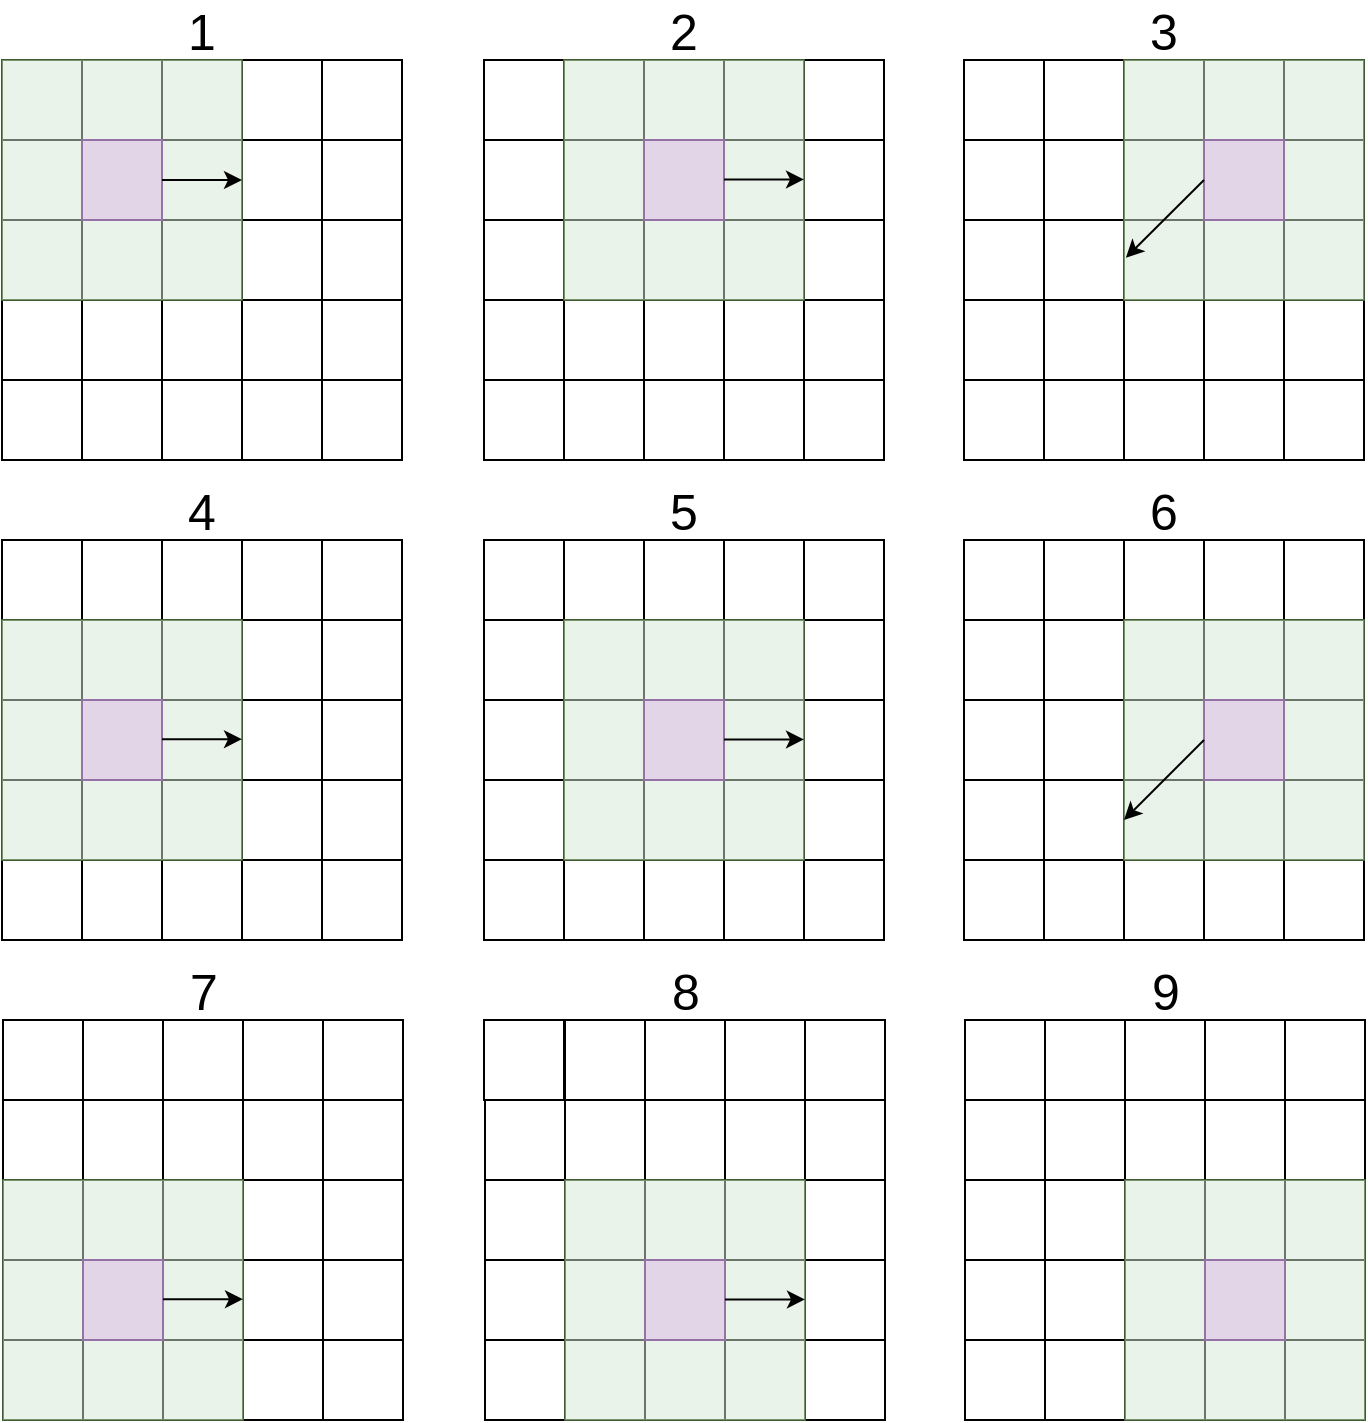 <mxfile version="21.0.6" type="google"><diagram name="Страница 1" id="6bDlHL0FfTRMKNxC0c_M"><mxGraphModel grid="1" page="1" gridSize="10" guides="1" tooltips="1" connect="1" arrows="1" fold="1" pageScale="1" pageWidth="827" pageHeight="1169" math="0" shadow="0"><root><mxCell id="0"/><mxCell id="1" parent="0"/><mxCell id="i0pzn-YCpfO024mzwP5m-1" value="" style="whiteSpace=wrap;html=1;aspect=fixed;fillColor=none;" vertex="1" parent="1"><mxGeometry x="159" y="80" width="40" height="40" as="geometry"/></mxCell><mxCell id="i0pzn-YCpfO024mzwP5m-2" value="" style="whiteSpace=wrap;html=1;aspect=fixed;fillColor=none;" vertex="1" parent="1"><mxGeometry x="199" y="80" width="40" height="40" as="geometry"/></mxCell><mxCell id="i0pzn-YCpfO024mzwP5m-3" value="" style="whiteSpace=wrap;html=1;aspect=fixed;fillColor=none;" vertex="1" parent="1"><mxGeometry x="239" y="80" width="40" height="40" as="geometry"/></mxCell><mxCell id="i0pzn-YCpfO024mzwP5m-4" value="" style="whiteSpace=wrap;html=1;aspect=fixed;fillColor=none;" vertex="1" parent="1"><mxGeometry x="159" y="120" width="40" height="40" as="geometry"/></mxCell><mxCell id="i0pzn-YCpfO024mzwP5m-5" value="" style="whiteSpace=wrap;html=1;aspect=fixed;fillColor=none;" vertex="1" parent="1"><mxGeometry x="199" y="120" width="40" height="40" as="geometry"/></mxCell><mxCell id="i0pzn-YCpfO024mzwP5m-6" value="" style="whiteSpace=wrap;html=1;aspect=fixed;fillColor=none;" vertex="1" parent="1"><mxGeometry x="239" y="120" width="40" height="40" as="geometry"/></mxCell><mxCell id="i0pzn-YCpfO024mzwP5m-7" value="" style="whiteSpace=wrap;html=1;aspect=fixed;fillColor=none;" vertex="1" parent="1"><mxGeometry x="159" y="160" width="40" height="40" as="geometry"/></mxCell><mxCell id="i0pzn-YCpfO024mzwP5m-8" value="" style="whiteSpace=wrap;html=1;aspect=fixed;fillColor=none;" vertex="1" parent="1"><mxGeometry x="199" y="160" width="40" height="40" as="geometry"/></mxCell><mxCell id="i0pzn-YCpfO024mzwP5m-9" value="" style="whiteSpace=wrap;html=1;aspect=fixed;fillColor=none;" vertex="1" parent="1"><mxGeometry x="239" y="160" width="40" height="40" as="geometry"/></mxCell><mxCell id="i0pzn-YCpfO024mzwP5m-10" value="" style="whiteSpace=wrap;html=1;aspect=fixed;fillColor=none;" vertex="1" parent="1"><mxGeometry x="159" y="200" width="40" height="40" as="geometry"/></mxCell><mxCell id="i0pzn-YCpfO024mzwP5m-11" value="" style="whiteSpace=wrap;html=1;aspect=fixed;fillColor=none;" vertex="1" parent="1"><mxGeometry x="199" y="200" width="40" height="40" as="geometry"/></mxCell><mxCell id="i0pzn-YCpfO024mzwP5m-12" value="" style="whiteSpace=wrap;html=1;aspect=fixed;fillColor=none;" vertex="1" parent="1"><mxGeometry x="239" y="200" width="40" height="40" as="geometry"/></mxCell><mxCell id="i0pzn-YCpfO024mzwP5m-13" value="" style="whiteSpace=wrap;html=1;aspect=fixed;fillColor=none;" vertex="1" parent="1"><mxGeometry x="159" y="240" width="40" height="40" as="geometry"/></mxCell><mxCell id="i0pzn-YCpfO024mzwP5m-14" value="" style="whiteSpace=wrap;html=1;aspect=fixed;fillColor=none;" vertex="1" parent="1"><mxGeometry x="199" y="240" width="40" height="40" as="geometry"/></mxCell><mxCell id="i0pzn-YCpfO024mzwP5m-15" value="" style="whiteSpace=wrap;html=1;aspect=fixed;fillColor=none;" vertex="1" parent="1"><mxGeometry x="239" y="240" width="40" height="40" as="geometry"/></mxCell><mxCell id="i0pzn-YCpfO024mzwP5m-16" value="" style="whiteSpace=wrap;html=1;aspect=fixed;fillColor=none;" vertex="1" parent="1"><mxGeometry x="279" y="80" width="40" height="40" as="geometry"/></mxCell><mxCell id="i0pzn-YCpfO024mzwP5m-17" value="" style="whiteSpace=wrap;html=1;aspect=fixed;fillColor=none;" vertex="1" parent="1"><mxGeometry x="279" y="120" width="40" height="40" as="geometry"/></mxCell><mxCell id="i0pzn-YCpfO024mzwP5m-18" value="" style="whiteSpace=wrap;html=1;aspect=fixed;fillColor=none;" vertex="1" parent="1"><mxGeometry x="279" y="160" width="40" height="40" as="geometry"/></mxCell><mxCell id="i0pzn-YCpfO024mzwP5m-19" value="" style="whiteSpace=wrap;html=1;aspect=fixed;fillColor=none;" vertex="1" parent="1"><mxGeometry x="279" y="200" width="40" height="40" as="geometry"/></mxCell><mxCell id="i0pzn-YCpfO024mzwP5m-20" value="" style="whiteSpace=wrap;html=1;aspect=fixed;fillColor=none;" vertex="1" parent="1"><mxGeometry x="279" y="240" width="40" height="40" as="geometry"/></mxCell><mxCell id="i0pzn-YCpfO024mzwP5m-21" value="" style="whiteSpace=wrap;html=1;aspect=fixed;fillColor=none;" vertex="1" parent="1"><mxGeometry x="319" y="80" width="40" height="40" as="geometry"/></mxCell><mxCell id="i0pzn-YCpfO024mzwP5m-22" value="" style="whiteSpace=wrap;html=1;aspect=fixed;fillColor=none;" vertex="1" parent="1"><mxGeometry x="319" y="120" width="40" height="40" as="geometry"/></mxCell><mxCell id="i0pzn-YCpfO024mzwP5m-23" value="" style="whiteSpace=wrap;html=1;aspect=fixed;fillColor=none;" vertex="1" parent="1"><mxGeometry x="319" y="160" width="40" height="40" as="geometry"/></mxCell><mxCell id="i0pzn-YCpfO024mzwP5m-24" value="" style="whiteSpace=wrap;html=1;aspect=fixed;fillColor=none;" vertex="1" parent="1"><mxGeometry x="319" y="200" width="40" height="40" as="geometry"/></mxCell><mxCell id="i0pzn-YCpfO024mzwP5m-25" value="" style="whiteSpace=wrap;html=1;aspect=fixed;fillColor=none;" vertex="1" parent="1"><mxGeometry x="319" y="240" width="40" height="40" as="geometry"/></mxCell><mxCell id="i0pzn-YCpfO024mzwP5m-26" value="" style="whiteSpace=wrap;html=1;aspect=fixed;fillColor=#d5e8d4;strokeColor=#82b366;opacity=50;" vertex="1" parent="1"><mxGeometry x="159" y="80" width="120" height="120" as="geometry"/></mxCell><mxCell id="i0pzn-YCpfO024mzwP5m-27" value="" style="whiteSpace=wrap;html=1;aspect=fixed;fillColor=#e1d5e7;strokeColor=#9673a6;" vertex="1" parent="1"><mxGeometry x="199" y="120" width="40" height="40" as="geometry"/></mxCell><mxCell id="i0pzn-YCpfO024mzwP5m-28" value="" style="whiteSpace=wrap;html=1;aspect=fixed;fillColor=none;" vertex="1" parent="1"><mxGeometry x="400" y="80" width="40" height="40" as="geometry"/></mxCell><mxCell id="i0pzn-YCpfO024mzwP5m-29" value="" style="whiteSpace=wrap;html=1;aspect=fixed;fillColor=none;" vertex="1" parent="1"><mxGeometry x="440" y="80" width="40" height="40" as="geometry"/></mxCell><mxCell id="i0pzn-YCpfO024mzwP5m-30" value="" style="whiteSpace=wrap;html=1;aspect=fixed;fillColor=none;" vertex="1" parent="1"><mxGeometry x="480" y="80" width="40" height="40" as="geometry"/></mxCell><mxCell id="i0pzn-YCpfO024mzwP5m-31" value="" style="whiteSpace=wrap;html=1;aspect=fixed;fillColor=none;" vertex="1" parent="1"><mxGeometry x="400" y="120" width="40" height="40" as="geometry"/></mxCell><mxCell id="i0pzn-YCpfO024mzwP5m-32" value="" style="whiteSpace=wrap;html=1;aspect=fixed;fillColor=none;" vertex="1" parent="1"><mxGeometry x="440" y="120" width="40" height="40" as="geometry"/></mxCell><mxCell id="i0pzn-YCpfO024mzwP5m-33" value="" style="whiteSpace=wrap;html=1;aspect=fixed;fillColor=none;" vertex="1" parent="1"><mxGeometry x="480" y="120" width="40" height="40" as="geometry"/></mxCell><mxCell id="i0pzn-YCpfO024mzwP5m-34" value="" style="whiteSpace=wrap;html=1;aspect=fixed;fillColor=none;" vertex="1" parent="1"><mxGeometry x="400" y="160" width="40" height="40" as="geometry"/></mxCell><mxCell id="i0pzn-YCpfO024mzwP5m-35" value="" style="whiteSpace=wrap;html=1;aspect=fixed;fillColor=none;" vertex="1" parent="1"><mxGeometry x="440" y="160" width="40" height="40" as="geometry"/></mxCell><mxCell id="i0pzn-YCpfO024mzwP5m-36" value="" style="whiteSpace=wrap;html=1;aspect=fixed;fillColor=none;" vertex="1" parent="1"><mxGeometry x="480" y="160" width="40" height="40" as="geometry"/></mxCell><mxCell id="i0pzn-YCpfO024mzwP5m-37" value="" style="whiteSpace=wrap;html=1;aspect=fixed;fillColor=none;" vertex="1" parent="1"><mxGeometry x="400" y="200" width="40" height="40" as="geometry"/></mxCell><mxCell id="i0pzn-YCpfO024mzwP5m-38" value="" style="whiteSpace=wrap;html=1;aspect=fixed;fillColor=none;" vertex="1" parent="1"><mxGeometry x="440" y="200" width="40" height="40" as="geometry"/></mxCell><mxCell id="i0pzn-YCpfO024mzwP5m-39" value="" style="whiteSpace=wrap;html=1;aspect=fixed;fillColor=none;" vertex="1" parent="1"><mxGeometry x="480" y="200" width="40" height="40" as="geometry"/></mxCell><mxCell id="i0pzn-YCpfO024mzwP5m-40" value="" style="whiteSpace=wrap;html=1;aspect=fixed;fillColor=none;" vertex="1" parent="1"><mxGeometry x="400" y="240" width="40" height="40" as="geometry"/></mxCell><mxCell id="i0pzn-YCpfO024mzwP5m-41" value="" style="whiteSpace=wrap;html=1;aspect=fixed;fillColor=none;" vertex="1" parent="1"><mxGeometry x="440" y="240" width="40" height="40" as="geometry"/></mxCell><mxCell id="i0pzn-YCpfO024mzwP5m-42" value="" style="whiteSpace=wrap;html=1;aspect=fixed;fillColor=none;" vertex="1" parent="1"><mxGeometry x="480" y="240" width="40" height="40" as="geometry"/></mxCell><mxCell id="i0pzn-YCpfO024mzwP5m-43" value="" style="whiteSpace=wrap;html=1;aspect=fixed;fillColor=none;" vertex="1" parent="1"><mxGeometry x="520" y="80" width="40" height="40" as="geometry"/></mxCell><mxCell id="i0pzn-YCpfO024mzwP5m-44" value="" style="whiteSpace=wrap;html=1;aspect=fixed;fillColor=none;" vertex="1" parent="1"><mxGeometry x="520" y="120" width="40" height="40" as="geometry"/></mxCell><mxCell id="i0pzn-YCpfO024mzwP5m-45" value="" style="whiteSpace=wrap;html=1;aspect=fixed;fillColor=none;" vertex="1" parent="1"><mxGeometry x="520" y="160" width="40" height="40" as="geometry"/></mxCell><mxCell id="i0pzn-YCpfO024mzwP5m-46" value="" style="whiteSpace=wrap;html=1;aspect=fixed;fillColor=none;" vertex="1" parent="1"><mxGeometry x="520" y="200" width="40" height="40" as="geometry"/></mxCell><mxCell id="i0pzn-YCpfO024mzwP5m-47" value="" style="whiteSpace=wrap;html=1;aspect=fixed;fillColor=none;" vertex="1" parent="1"><mxGeometry x="520" y="240" width="40" height="40" as="geometry"/></mxCell><mxCell id="i0pzn-YCpfO024mzwP5m-48" value="" style="whiteSpace=wrap;html=1;aspect=fixed;fillColor=none;" vertex="1" parent="1"><mxGeometry x="560" y="80" width="40" height="40" as="geometry"/></mxCell><mxCell id="i0pzn-YCpfO024mzwP5m-49" value="" style="whiteSpace=wrap;html=1;aspect=fixed;fillColor=none;" vertex="1" parent="1"><mxGeometry x="560" y="120" width="40" height="40" as="geometry"/></mxCell><mxCell id="i0pzn-YCpfO024mzwP5m-50" value="" style="whiteSpace=wrap;html=1;aspect=fixed;fillColor=none;" vertex="1" parent="1"><mxGeometry x="560" y="160" width="40" height="40" as="geometry"/></mxCell><mxCell id="i0pzn-YCpfO024mzwP5m-51" value="" style="whiteSpace=wrap;html=1;aspect=fixed;fillColor=none;" vertex="1" parent="1"><mxGeometry x="560" y="200" width="40" height="40" as="geometry"/></mxCell><mxCell id="i0pzn-YCpfO024mzwP5m-52" value="" style="whiteSpace=wrap;html=1;aspect=fixed;fillColor=none;" vertex="1" parent="1"><mxGeometry x="560" y="240" width="40" height="40" as="geometry"/></mxCell><mxCell id="i0pzn-YCpfO024mzwP5m-53" value="" style="whiteSpace=wrap;html=1;aspect=fixed;fillColor=#d5e8d4;strokeColor=#82b366;opacity=50;" vertex="1" parent="1"><mxGeometry x="440" y="80" width="120" height="120" as="geometry"/></mxCell><mxCell id="i0pzn-YCpfO024mzwP5m-54" value="" style="whiteSpace=wrap;html=1;aspect=fixed;fillColor=#e1d5e7;strokeColor=#9673a6;" vertex="1" parent="1"><mxGeometry x="480" y="120" width="40" height="40" as="geometry"/></mxCell><mxCell id="i0pzn-YCpfO024mzwP5m-55" value="" style="whiteSpace=wrap;html=1;aspect=fixed;fillColor=none;" vertex="1" parent="1"><mxGeometry x="159" y="320" width="40" height="40" as="geometry"/></mxCell><mxCell id="i0pzn-YCpfO024mzwP5m-56" value="" style="whiteSpace=wrap;html=1;aspect=fixed;fillColor=none;" vertex="1" parent="1"><mxGeometry x="199" y="320" width="40" height="40" as="geometry"/></mxCell><mxCell id="i0pzn-YCpfO024mzwP5m-57" value="" style="whiteSpace=wrap;html=1;aspect=fixed;fillColor=none;" vertex="1" parent="1"><mxGeometry x="239" y="320" width="40" height="40" as="geometry"/></mxCell><mxCell id="i0pzn-YCpfO024mzwP5m-58" value="" style="whiteSpace=wrap;html=1;aspect=fixed;fillColor=none;" vertex="1" parent="1"><mxGeometry x="159" y="360" width="40" height="40" as="geometry"/></mxCell><mxCell id="i0pzn-YCpfO024mzwP5m-59" value="" style="whiteSpace=wrap;html=1;aspect=fixed;fillColor=none;" vertex="1" parent="1"><mxGeometry x="199" y="360" width="40" height="40" as="geometry"/></mxCell><mxCell id="i0pzn-YCpfO024mzwP5m-60" value="" style="whiteSpace=wrap;html=1;aspect=fixed;fillColor=none;" vertex="1" parent="1"><mxGeometry x="239" y="360" width="40" height="40" as="geometry"/></mxCell><mxCell id="i0pzn-YCpfO024mzwP5m-61" value="" style="whiteSpace=wrap;html=1;aspect=fixed;fillColor=none;" vertex="1" parent="1"><mxGeometry x="159" y="400" width="40" height="40" as="geometry"/></mxCell><mxCell id="i0pzn-YCpfO024mzwP5m-62" value="" style="whiteSpace=wrap;html=1;aspect=fixed;fillColor=none;" vertex="1" parent="1"><mxGeometry x="199" y="400" width="40" height="40" as="geometry"/></mxCell><mxCell id="i0pzn-YCpfO024mzwP5m-63" value="" style="whiteSpace=wrap;html=1;aspect=fixed;fillColor=none;" vertex="1" parent="1"><mxGeometry x="239" y="400" width="40" height="40" as="geometry"/></mxCell><mxCell id="i0pzn-YCpfO024mzwP5m-64" value="" style="whiteSpace=wrap;html=1;aspect=fixed;fillColor=none;" vertex="1" parent="1"><mxGeometry x="159" y="440" width="40" height="40" as="geometry"/></mxCell><mxCell id="i0pzn-YCpfO024mzwP5m-65" value="" style="whiteSpace=wrap;html=1;aspect=fixed;fillColor=none;" vertex="1" parent="1"><mxGeometry x="199" y="440" width="40" height="40" as="geometry"/></mxCell><mxCell id="i0pzn-YCpfO024mzwP5m-66" value="" style="whiteSpace=wrap;html=1;aspect=fixed;fillColor=none;" vertex="1" parent="1"><mxGeometry x="239" y="440" width="40" height="40" as="geometry"/></mxCell><mxCell id="i0pzn-YCpfO024mzwP5m-67" value="" style="whiteSpace=wrap;html=1;aspect=fixed;fillColor=none;" vertex="1" parent="1"><mxGeometry x="159" y="480" width="40" height="40" as="geometry"/></mxCell><mxCell id="i0pzn-YCpfO024mzwP5m-68" value="" style="whiteSpace=wrap;html=1;aspect=fixed;fillColor=none;" vertex="1" parent="1"><mxGeometry x="199" y="480" width="40" height="40" as="geometry"/></mxCell><mxCell id="i0pzn-YCpfO024mzwP5m-69" value="" style="whiteSpace=wrap;html=1;aspect=fixed;fillColor=none;" vertex="1" parent="1"><mxGeometry x="239" y="480" width="40" height="40" as="geometry"/></mxCell><mxCell id="i0pzn-YCpfO024mzwP5m-70" value="" style="whiteSpace=wrap;html=1;aspect=fixed;fillColor=none;" vertex="1" parent="1"><mxGeometry x="279" y="320" width="40" height="40" as="geometry"/></mxCell><mxCell id="i0pzn-YCpfO024mzwP5m-71" value="" style="whiteSpace=wrap;html=1;aspect=fixed;fillColor=none;" vertex="1" parent="1"><mxGeometry x="279" y="360" width="40" height="40" as="geometry"/></mxCell><mxCell id="i0pzn-YCpfO024mzwP5m-72" value="" style="whiteSpace=wrap;html=1;aspect=fixed;fillColor=none;" vertex="1" parent="1"><mxGeometry x="279" y="400" width="40" height="40" as="geometry"/></mxCell><mxCell id="i0pzn-YCpfO024mzwP5m-73" value="" style="whiteSpace=wrap;html=1;aspect=fixed;fillColor=none;" vertex="1" parent="1"><mxGeometry x="279" y="440" width="40" height="40" as="geometry"/></mxCell><mxCell id="i0pzn-YCpfO024mzwP5m-74" value="" style="whiteSpace=wrap;html=1;aspect=fixed;fillColor=none;" vertex="1" parent="1"><mxGeometry x="279" y="480" width="40" height="40" as="geometry"/></mxCell><mxCell id="i0pzn-YCpfO024mzwP5m-75" value="" style="whiteSpace=wrap;html=1;aspect=fixed;fillColor=none;" vertex="1" parent="1"><mxGeometry x="319" y="320" width="40" height="40" as="geometry"/></mxCell><mxCell id="i0pzn-YCpfO024mzwP5m-76" value="" style="whiteSpace=wrap;html=1;aspect=fixed;fillColor=none;" vertex="1" parent="1"><mxGeometry x="319" y="360" width="40" height="40" as="geometry"/></mxCell><mxCell id="i0pzn-YCpfO024mzwP5m-77" value="" style="whiteSpace=wrap;html=1;aspect=fixed;fillColor=none;" vertex="1" parent="1"><mxGeometry x="319" y="400" width="40" height="40" as="geometry"/></mxCell><mxCell id="i0pzn-YCpfO024mzwP5m-78" value="" style="whiteSpace=wrap;html=1;aspect=fixed;fillColor=none;" vertex="1" parent="1"><mxGeometry x="319" y="440" width="40" height="40" as="geometry"/></mxCell><mxCell id="i0pzn-YCpfO024mzwP5m-79" value="" style="whiteSpace=wrap;html=1;aspect=fixed;fillColor=none;" vertex="1" parent="1"><mxGeometry x="319" y="480" width="40" height="40" as="geometry"/></mxCell><mxCell id="i0pzn-YCpfO024mzwP5m-80" value="" style="whiteSpace=wrap;html=1;aspect=fixed;fillColor=#d5e8d4;strokeColor=#82b366;opacity=50;" vertex="1" parent="1"><mxGeometry x="159" y="360" width="120" height="120" as="geometry"/></mxCell><mxCell id="i0pzn-YCpfO024mzwP5m-81" value="" style="whiteSpace=wrap;html=1;aspect=fixed;fillColor=#e1d5e7;strokeColor=#9673a6;" vertex="1" parent="1"><mxGeometry x="199" y="400" width="40" height="40" as="geometry"/></mxCell><mxCell id="i0pzn-YCpfO024mzwP5m-82" value="" style="whiteSpace=wrap;html=1;aspect=fixed;fillColor=none;" vertex="1" parent="1"><mxGeometry x="640" y="80" width="40" height="40" as="geometry"/></mxCell><mxCell id="i0pzn-YCpfO024mzwP5m-83" value="" style="whiteSpace=wrap;html=1;aspect=fixed;fillColor=none;" vertex="1" parent="1"><mxGeometry x="680" y="80" width="40" height="40" as="geometry"/></mxCell><mxCell id="i0pzn-YCpfO024mzwP5m-84" value="" style="whiteSpace=wrap;html=1;aspect=fixed;fillColor=none;" vertex="1" parent="1"><mxGeometry x="720" y="80" width="40" height="40" as="geometry"/></mxCell><mxCell id="i0pzn-YCpfO024mzwP5m-85" value="" style="whiteSpace=wrap;html=1;aspect=fixed;fillColor=none;" vertex="1" parent="1"><mxGeometry x="640" y="120" width="40" height="40" as="geometry"/></mxCell><mxCell id="i0pzn-YCpfO024mzwP5m-86" value="" style="whiteSpace=wrap;html=1;aspect=fixed;fillColor=none;" vertex="1" parent="1"><mxGeometry x="680" y="120" width="40" height="40" as="geometry"/></mxCell><mxCell id="i0pzn-YCpfO024mzwP5m-87" value="" style="whiteSpace=wrap;html=1;aspect=fixed;fillColor=none;" vertex="1" parent="1"><mxGeometry x="720" y="120" width="40" height="40" as="geometry"/></mxCell><mxCell id="i0pzn-YCpfO024mzwP5m-88" value="" style="whiteSpace=wrap;html=1;aspect=fixed;fillColor=none;" vertex="1" parent="1"><mxGeometry x="640" y="160" width="40" height="40" as="geometry"/></mxCell><mxCell id="i0pzn-YCpfO024mzwP5m-89" value="" style="whiteSpace=wrap;html=1;aspect=fixed;fillColor=none;" vertex="1" parent="1"><mxGeometry x="680" y="160" width="40" height="40" as="geometry"/></mxCell><mxCell id="i0pzn-YCpfO024mzwP5m-90" value="" style="whiteSpace=wrap;html=1;aspect=fixed;fillColor=none;" vertex="1" parent="1"><mxGeometry x="720" y="160" width="40" height="40" as="geometry"/></mxCell><mxCell id="i0pzn-YCpfO024mzwP5m-91" value="" style="whiteSpace=wrap;html=1;aspect=fixed;fillColor=none;" vertex="1" parent="1"><mxGeometry x="640" y="200" width="40" height="40" as="geometry"/></mxCell><mxCell id="i0pzn-YCpfO024mzwP5m-92" value="" style="whiteSpace=wrap;html=1;aspect=fixed;fillColor=none;" vertex="1" parent="1"><mxGeometry x="680" y="200" width="40" height="40" as="geometry"/></mxCell><mxCell id="i0pzn-YCpfO024mzwP5m-93" value="" style="whiteSpace=wrap;html=1;aspect=fixed;fillColor=none;" vertex="1" parent="1"><mxGeometry x="720" y="200" width="40" height="40" as="geometry"/></mxCell><mxCell id="i0pzn-YCpfO024mzwP5m-94" value="" style="whiteSpace=wrap;html=1;aspect=fixed;fillColor=none;" vertex="1" parent="1"><mxGeometry x="640" y="240" width="40" height="40" as="geometry"/></mxCell><mxCell id="i0pzn-YCpfO024mzwP5m-95" value="" style="whiteSpace=wrap;html=1;aspect=fixed;fillColor=none;" vertex="1" parent="1"><mxGeometry x="680" y="240" width="40" height="40" as="geometry"/></mxCell><mxCell id="i0pzn-YCpfO024mzwP5m-96" value="" style="whiteSpace=wrap;html=1;aspect=fixed;fillColor=none;" vertex="1" parent="1"><mxGeometry x="720" y="240" width="40" height="40" as="geometry"/></mxCell><mxCell id="i0pzn-YCpfO024mzwP5m-97" value="" style="whiteSpace=wrap;html=1;aspect=fixed;fillColor=none;" vertex="1" parent="1"><mxGeometry x="760" y="80" width="40" height="40" as="geometry"/></mxCell><mxCell id="i0pzn-YCpfO024mzwP5m-98" value="" style="whiteSpace=wrap;html=1;aspect=fixed;fillColor=none;" vertex="1" parent="1"><mxGeometry x="760" y="120" width="40" height="40" as="geometry"/></mxCell><mxCell id="i0pzn-YCpfO024mzwP5m-99" value="" style="whiteSpace=wrap;html=1;aspect=fixed;fillColor=none;" vertex="1" parent="1"><mxGeometry x="760" y="160" width="40" height="40" as="geometry"/></mxCell><mxCell id="i0pzn-YCpfO024mzwP5m-100" value="" style="whiteSpace=wrap;html=1;aspect=fixed;fillColor=none;" vertex="1" parent="1"><mxGeometry x="760" y="200" width="40" height="40" as="geometry"/></mxCell><mxCell id="i0pzn-YCpfO024mzwP5m-101" value="" style="whiteSpace=wrap;html=1;aspect=fixed;fillColor=none;" vertex="1" parent="1"><mxGeometry x="760" y="240" width="40" height="40" as="geometry"/></mxCell><mxCell id="i0pzn-YCpfO024mzwP5m-102" value="" style="whiteSpace=wrap;html=1;aspect=fixed;fillColor=none;" vertex="1" parent="1"><mxGeometry x="800" y="80" width="40" height="40" as="geometry"/></mxCell><mxCell id="i0pzn-YCpfO024mzwP5m-103" value="" style="whiteSpace=wrap;html=1;aspect=fixed;fillColor=none;" vertex="1" parent="1"><mxGeometry x="800" y="120" width="40" height="40" as="geometry"/></mxCell><mxCell id="i0pzn-YCpfO024mzwP5m-104" value="" style="whiteSpace=wrap;html=1;aspect=fixed;fillColor=none;" vertex="1" parent="1"><mxGeometry x="800" y="160" width="40" height="40" as="geometry"/></mxCell><mxCell id="i0pzn-YCpfO024mzwP5m-105" value="" style="whiteSpace=wrap;html=1;aspect=fixed;fillColor=none;" vertex="1" parent="1"><mxGeometry x="800" y="200" width="40" height="40" as="geometry"/></mxCell><mxCell id="i0pzn-YCpfO024mzwP5m-106" value="" style="whiteSpace=wrap;html=1;aspect=fixed;fillColor=none;" vertex="1" parent="1"><mxGeometry x="800" y="240" width="40" height="40" as="geometry"/></mxCell><mxCell id="i0pzn-YCpfO024mzwP5m-107" value="" style="whiteSpace=wrap;html=1;aspect=fixed;fillColor=#d5e8d4;strokeColor=#82b366;opacity=50;" vertex="1" parent="1"><mxGeometry x="720" y="80" width="120" height="120" as="geometry"/></mxCell><mxCell id="i0pzn-YCpfO024mzwP5m-108" value="" style="whiteSpace=wrap;html=1;aspect=fixed;fillColor=#e1d5e7;strokeColor=#9673a6;" vertex="1" parent="1"><mxGeometry x="760" y="120" width="40" height="40" as="geometry"/></mxCell><mxCell id="i0pzn-YCpfO024mzwP5m-109" value="" style="endArrow=classic;html=1;rounded=0;exitX=1;exitY=0.5;exitDx=0;exitDy=0;entryX=0;entryY=0.5;entryDx=0;entryDy=0;" edge="1" parent="1" source="i0pzn-YCpfO024mzwP5m-27" target="i0pzn-YCpfO024mzwP5m-17"><mxGeometry width="50" height="50" relative="1" as="geometry"><mxPoint x="420" y="180" as="sourcePoint"/><mxPoint x="470" y="130" as="targetPoint"/></mxGeometry></mxCell><mxCell id="i0pzn-YCpfO024mzwP5m-110" value="" style="endArrow=classic;html=1;rounded=0;exitX=1;exitY=0.5;exitDx=0;exitDy=0;entryX=0;entryY=0.5;entryDx=0;entryDy=0;" edge="1" parent="1"><mxGeometry width="50" height="50" relative="1" as="geometry"><mxPoint x="520" y="139.71" as="sourcePoint"/><mxPoint x="560" y="139.71" as="targetPoint"/></mxGeometry></mxCell><mxCell id="i0pzn-YCpfO024mzwP5m-111" value="" style="endArrow=classic;html=1;rounded=0;exitX=0;exitY=0.5;exitDx=0;exitDy=0;entryX=0.008;entryY=0.824;entryDx=0;entryDy=0;entryPerimeter=0;" edge="1" parent="1" source="i0pzn-YCpfO024mzwP5m-108" target="i0pzn-YCpfO024mzwP5m-107"><mxGeometry width="50" height="50" relative="1" as="geometry"><mxPoint x="510" y="200" as="sourcePoint"/><mxPoint x="560" y="150" as="targetPoint"/></mxGeometry></mxCell><mxCell id="i0pzn-YCpfO024mzwP5m-139" value="" style="whiteSpace=wrap;html=1;aspect=fixed;fillColor=none;" vertex="1" parent="1"><mxGeometry x="400" y="320" width="40" height="40" as="geometry"/></mxCell><mxCell id="i0pzn-YCpfO024mzwP5m-140" value="" style="whiteSpace=wrap;html=1;aspect=fixed;fillColor=none;" vertex="1" parent="1"><mxGeometry x="440" y="320" width="40" height="40" as="geometry"/></mxCell><mxCell id="i0pzn-YCpfO024mzwP5m-141" value="" style="whiteSpace=wrap;html=1;aspect=fixed;fillColor=none;" vertex="1" parent="1"><mxGeometry x="480" y="320" width="40" height="40" as="geometry"/></mxCell><mxCell id="i0pzn-YCpfO024mzwP5m-142" value="" style="whiteSpace=wrap;html=1;aspect=fixed;fillColor=none;" vertex="1" parent="1"><mxGeometry x="400" y="360" width="40" height="40" as="geometry"/></mxCell><mxCell id="i0pzn-YCpfO024mzwP5m-143" value="" style="whiteSpace=wrap;html=1;aspect=fixed;fillColor=none;" vertex="1" parent="1"><mxGeometry x="440" y="360" width="40" height="40" as="geometry"/></mxCell><mxCell id="i0pzn-YCpfO024mzwP5m-144" value="" style="whiteSpace=wrap;html=1;aspect=fixed;fillColor=none;" vertex="1" parent="1"><mxGeometry x="480" y="360" width="40" height="40" as="geometry"/></mxCell><mxCell id="i0pzn-YCpfO024mzwP5m-145" value="" style="whiteSpace=wrap;html=1;aspect=fixed;fillColor=none;" vertex="1" parent="1"><mxGeometry x="400" y="400" width="40" height="40" as="geometry"/></mxCell><mxCell id="i0pzn-YCpfO024mzwP5m-146" value="" style="whiteSpace=wrap;html=1;aspect=fixed;fillColor=none;" vertex="1" parent="1"><mxGeometry x="440" y="400" width="40" height="40" as="geometry"/></mxCell><mxCell id="i0pzn-YCpfO024mzwP5m-147" value="" style="whiteSpace=wrap;html=1;aspect=fixed;fillColor=none;" vertex="1" parent="1"><mxGeometry x="480" y="400" width="40" height="40" as="geometry"/></mxCell><mxCell id="i0pzn-YCpfO024mzwP5m-148" value="" style="whiteSpace=wrap;html=1;aspect=fixed;fillColor=none;" vertex="1" parent="1"><mxGeometry x="400" y="440" width="40" height="40" as="geometry"/></mxCell><mxCell id="i0pzn-YCpfO024mzwP5m-149" value="" style="whiteSpace=wrap;html=1;aspect=fixed;fillColor=none;" vertex="1" parent="1"><mxGeometry x="440" y="440" width="40" height="40" as="geometry"/></mxCell><mxCell id="i0pzn-YCpfO024mzwP5m-150" value="" style="whiteSpace=wrap;html=1;aspect=fixed;fillColor=none;" vertex="1" parent="1"><mxGeometry x="480" y="440" width="40" height="40" as="geometry"/></mxCell><mxCell id="i0pzn-YCpfO024mzwP5m-151" value="" style="whiteSpace=wrap;html=1;aspect=fixed;fillColor=none;" vertex="1" parent="1"><mxGeometry x="400" y="480" width="40" height="40" as="geometry"/></mxCell><mxCell id="i0pzn-YCpfO024mzwP5m-152" value="" style="whiteSpace=wrap;html=1;aspect=fixed;fillColor=none;" vertex="1" parent="1"><mxGeometry x="440" y="480" width="40" height="40" as="geometry"/></mxCell><mxCell id="i0pzn-YCpfO024mzwP5m-153" value="" style="whiteSpace=wrap;html=1;aspect=fixed;fillColor=none;" vertex="1" parent="1"><mxGeometry x="480" y="480" width="40" height="40" as="geometry"/></mxCell><mxCell id="i0pzn-YCpfO024mzwP5m-154" value="" style="whiteSpace=wrap;html=1;aspect=fixed;fillColor=none;" vertex="1" parent="1"><mxGeometry x="520" y="320" width="40" height="40" as="geometry"/></mxCell><mxCell id="i0pzn-YCpfO024mzwP5m-155" value="" style="whiteSpace=wrap;html=1;aspect=fixed;fillColor=none;" vertex="1" parent="1"><mxGeometry x="520" y="360" width="40" height="40" as="geometry"/></mxCell><mxCell id="i0pzn-YCpfO024mzwP5m-156" value="" style="whiteSpace=wrap;html=1;aspect=fixed;fillColor=none;" vertex="1" parent="1"><mxGeometry x="520" y="400" width="40" height="40" as="geometry"/></mxCell><mxCell id="i0pzn-YCpfO024mzwP5m-157" value="" style="whiteSpace=wrap;html=1;aspect=fixed;fillColor=none;" vertex="1" parent="1"><mxGeometry x="520" y="440" width="40" height="40" as="geometry"/></mxCell><mxCell id="i0pzn-YCpfO024mzwP5m-158" value="" style="whiteSpace=wrap;html=1;aspect=fixed;fillColor=none;" vertex="1" parent="1"><mxGeometry x="520" y="480" width="40" height="40" as="geometry"/></mxCell><mxCell id="i0pzn-YCpfO024mzwP5m-159" value="" style="whiteSpace=wrap;html=1;aspect=fixed;fillColor=none;" vertex="1" parent="1"><mxGeometry x="560" y="320" width="40" height="40" as="geometry"/></mxCell><mxCell id="i0pzn-YCpfO024mzwP5m-160" value="" style="whiteSpace=wrap;html=1;aspect=fixed;fillColor=none;" vertex="1" parent="1"><mxGeometry x="560" y="360" width="40" height="40" as="geometry"/></mxCell><mxCell id="i0pzn-YCpfO024mzwP5m-161" value="" style="whiteSpace=wrap;html=1;aspect=fixed;fillColor=none;" vertex="1" parent="1"><mxGeometry x="560" y="400" width="40" height="40" as="geometry"/></mxCell><mxCell id="i0pzn-YCpfO024mzwP5m-162" value="" style="whiteSpace=wrap;html=1;aspect=fixed;fillColor=none;" vertex="1" parent="1"><mxGeometry x="560" y="440" width="40" height="40" as="geometry"/></mxCell><mxCell id="i0pzn-YCpfO024mzwP5m-163" value="" style="whiteSpace=wrap;html=1;aspect=fixed;fillColor=none;" vertex="1" parent="1"><mxGeometry x="560" y="480" width="40" height="40" as="geometry"/></mxCell><mxCell id="i0pzn-YCpfO024mzwP5m-164" value="" style="whiteSpace=wrap;html=1;aspect=fixed;fillColor=#d5e8d4;strokeColor=#82b366;opacity=50;" vertex="1" parent="1"><mxGeometry x="440" y="360" width="120" height="120" as="geometry"/></mxCell><mxCell id="i0pzn-YCpfO024mzwP5m-165" value="" style="whiteSpace=wrap;html=1;aspect=fixed;fillColor=#e1d5e7;strokeColor=#9673a6;" vertex="1" parent="1"><mxGeometry x="480" y="400" width="40" height="40" as="geometry"/></mxCell><mxCell id="i0pzn-YCpfO024mzwP5m-166" value="" style="endArrow=classic;html=1;rounded=0;exitX=1;exitY=0.5;exitDx=0;exitDy=0;entryX=0;entryY=0.5;entryDx=0;entryDy=0;" edge="1" parent="1"><mxGeometry width="50" height="50" relative="1" as="geometry"><mxPoint x="520" y="419.71" as="sourcePoint"/><mxPoint x="560" y="419.71" as="targetPoint"/></mxGeometry></mxCell><mxCell id="i0pzn-YCpfO024mzwP5m-167" value="" style="whiteSpace=wrap;html=1;aspect=fixed;fillColor=none;" vertex="1" parent="1"><mxGeometry x="640" y="320" width="40" height="40" as="geometry"/></mxCell><mxCell id="i0pzn-YCpfO024mzwP5m-168" value="" style="whiteSpace=wrap;html=1;aspect=fixed;fillColor=none;" vertex="1" parent="1"><mxGeometry x="680" y="320" width="40" height="40" as="geometry"/></mxCell><mxCell id="i0pzn-YCpfO024mzwP5m-169" value="" style="whiteSpace=wrap;html=1;aspect=fixed;fillColor=none;" vertex="1" parent="1"><mxGeometry x="720" y="320" width="40" height="40" as="geometry"/></mxCell><mxCell id="i0pzn-YCpfO024mzwP5m-170" value="" style="whiteSpace=wrap;html=1;aspect=fixed;fillColor=none;" vertex="1" parent="1"><mxGeometry x="640" y="360" width="40" height="40" as="geometry"/></mxCell><mxCell id="i0pzn-YCpfO024mzwP5m-171" value="" style="whiteSpace=wrap;html=1;aspect=fixed;fillColor=none;" vertex="1" parent="1"><mxGeometry x="680" y="360" width="40" height="40" as="geometry"/></mxCell><mxCell id="i0pzn-YCpfO024mzwP5m-172" value="" style="whiteSpace=wrap;html=1;aspect=fixed;fillColor=none;" vertex="1" parent="1"><mxGeometry x="720" y="360" width="40" height="40" as="geometry"/></mxCell><mxCell id="i0pzn-YCpfO024mzwP5m-173" value="" style="whiteSpace=wrap;html=1;aspect=fixed;fillColor=none;" vertex="1" parent="1"><mxGeometry x="640" y="400" width="40" height="40" as="geometry"/></mxCell><mxCell id="i0pzn-YCpfO024mzwP5m-174" value="" style="whiteSpace=wrap;html=1;aspect=fixed;fillColor=none;" vertex="1" parent="1"><mxGeometry x="680" y="400" width="40" height="40" as="geometry"/></mxCell><mxCell id="i0pzn-YCpfO024mzwP5m-175" value="" style="whiteSpace=wrap;html=1;aspect=fixed;fillColor=none;" vertex="1" parent="1"><mxGeometry x="720" y="400" width="40" height="40" as="geometry"/></mxCell><mxCell id="i0pzn-YCpfO024mzwP5m-176" value="" style="whiteSpace=wrap;html=1;aspect=fixed;fillColor=none;" vertex="1" parent="1"><mxGeometry x="640" y="440" width="40" height="40" as="geometry"/></mxCell><mxCell id="i0pzn-YCpfO024mzwP5m-177" value="" style="whiteSpace=wrap;html=1;aspect=fixed;fillColor=none;" vertex="1" parent="1"><mxGeometry x="680" y="440" width="40" height="40" as="geometry"/></mxCell><mxCell id="i0pzn-YCpfO024mzwP5m-178" value="" style="whiteSpace=wrap;html=1;aspect=fixed;fillColor=none;" vertex="1" parent="1"><mxGeometry x="720" y="440" width="40" height="40" as="geometry"/></mxCell><mxCell id="i0pzn-YCpfO024mzwP5m-179" value="" style="whiteSpace=wrap;html=1;aspect=fixed;fillColor=none;" vertex="1" parent="1"><mxGeometry x="640" y="480" width="40" height="40" as="geometry"/></mxCell><mxCell id="i0pzn-YCpfO024mzwP5m-180" value="" style="whiteSpace=wrap;html=1;aspect=fixed;fillColor=none;" vertex="1" parent="1"><mxGeometry x="680" y="480" width="40" height="40" as="geometry"/></mxCell><mxCell id="i0pzn-YCpfO024mzwP5m-181" value="" style="whiteSpace=wrap;html=1;aspect=fixed;fillColor=none;" vertex="1" parent="1"><mxGeometry x="720" y="480" width="40" height="40" as="geometry"/></mxCell><mxCell id="i0pzn-YCpfO024mzwP5m-182" value="" style="whiteSpace=wrap;html=1;aspect=fixed;fillColor=none;" vertex="1" parent="1"><mxGeometry x="760" y="320" width="40" height="40" as="geometry"/></mxCell><mxCell id="i0pzn-YCpfO024mzwP5m-183" value="" style="whiteSpace=wrap;html=1;aspect=fixed;fillColor=none;" vertex="1" parent="1"><mxGeometry x="760" y="360" width="40" height="40" as="geometry"/></mxCell><mxCell id="i0pzn-YCpfO024mzwP5m-184" value="" style="whiteSpace=wrap;html=1;aspect=fixed;fillColor=none;" vertex="1" parent="1"><mxGeometry x="760" y="400" width="40" height="40" as="geometry"/></mxCell><mxCell id="i0pzn-YCpfO024mzwP5m-185" value="" style="whiteSpace=wrap;html=1;aspect=fixed;fillColor=none;" vertex="1" parent="1"><mxGeometry x="760" y="440" width="40" height="40" as="geometry"/></mxCell><mxCell id="i0pzn-YCpfO024mzwP5m-186" value="" style="whiteSpace=wrap;html=1;aspect=fixed;fillColor=none;" vertex="1" parent="1"><mxGeometry x="760" y="480" width="40" height="40" as="geometry"/></mxCell><mxCell id="i0pzn-YCpfO024mzwP5m-187" value="" style="whiteSpace=wrap;html=1;aspect=fixed;fillColor=none;" vertex="1" parent="1"><mxGeometry x="800" y="320" width="40" height="40" as="geometry"/></mxCell><mxCell id="i0pzn-YCpfO024mzwP5m-188" value="" style="whiteSpace=wrap;html=1;aspect=fixed;fillColor=none;" vertex="1" parent="1"><mxGeometry x="800" y="360" width="40" height="40" as="geometry"/></mxCell><mxCell id="i0pzn-YCpfO024mzwP5m-189" value="" style="whiteSpace=wrap;html=1;aspect=fixed;fillColor=none;" vertex="1" parent="1"><mxGeometry x="800" y="400" width="40" height="40" as="geometry"/></mxCell><mxCell id="i0pzn-YCpfO024mzwP5m-190" value="" style="whiteSpace=wrap;html=1;aspect=fixed;fillColor=none;" vertex="1" parent="1"><mxGeometry x="800" y="440" width="40" height="40" as="geometry"/></mxCell><mxCell id="i0pzn-YCpfO024mzwP5m-191" value="" style="whiteSpace=wrap;html=1;aspect=fixed;fillColor=none;" vertex="1" parent="1"><mxGeometry x="800" y="480" width="40" height="40" as="geometry"/></mxCell><mxCell id="i0pzn-YCpfO024mzwP5m-192" value="" style="whiteSpace=wrap;html=1;aspect=fixed;fillColor=#d5e8d4;strokeColor=#82b366;opacity=50;" vertex="1" parent="1"><mxGeometry x="720" y="360" width="120" height="120" as="geometry"/></mxCell><mxCell id="i0pzn-YCpfO024mzwP5m-193" value="" style="whiteSpace=wrap;html=1;aspect=fixed;fillColor=#e1d5e7;strokeColor=#9673a6;" vertex="1" parent="1"><mxGeometry x="760" y="400" width="40" height="40" as="geometry"/></mxCell><mxCell id="i0pzn-YCpfO024mzwP5m-194" value="" style="endArrow=classic;html=1;rounded=0;exitX=0;exitY=0.5;exitDx=0;exitDy=0;" edge="1" parent="1" source="i0pzn-YCpfO024mzwP5m-193"><mxGeometry width="50" height="50" relative="1" as="geometry"><mxPoint x="510" y="440" as="sourcePoint"/><mxPoint x="720" y="460" as="targetPoint"/></mxGeometry></mxCell><mxCell id="i0pzn-YCpfO024mzwP5m-195" value="&lt;font style=&quot;font-size: 25px;&quot;&gt;1&lt;/font&gt;" style="text;html=1;strokeColor=none;fillColor=none;align=center;verticalAlign=middle;whiteSpace=wrap;rounded=0;" vertex="1" parent="1"><mxGeometry x="229" y="50" width="60" height="30" as="geometry"/></mxCell><mxCell id="i0pzn-YCpfO024mzwP5m-196" value="&lt;font style=&quot;font-size: 25px;&quot;&gt;2&lt;/font&gt;" style="text;html=1;strokeColor=none;fillColor=none;align=center;verticalAlign=middle;whiteSpace=wrap;rounded=0;" vertex="1" parent="1"><mxGeometry x="470" y="50" width="60" height="30" as="geometry"/></mxCell><mxCell id="i0pzn-YCpfO024mzwP5m-197" value="&lt;font style=&quot;font-size: 25px;&quot;&gt;3&lt;/font&gt;" style="text;html=1;strokeColor=none;fillColor=none;align=center;verticalAlign=middle;whiteSpace=wrap;rounded=0;" vertex="1" parent="1"><mxGeometry x="710" y="50" width="60" height="30" as="geometry"/></mxCell><mxCell id="i0pzn-YCpfO024mzwP5m-198" value="&lt;font style=&quot;font-size: 25px;&quot;&gt;4&lt;/font&gt;" style="text;html=1;strokeColor=none;fillColor=none;align=center;verticalAlign=middle;whiteSpace=wrap;rounded=0;" vertex="1" parent="1"><mxGeometry x="229" y="290" width="60" height="30" as="geometry"/></mxCell><mxCell id="i0pzn-YCpfO024mzwP5m-199" value="&lt;font style=&quot;font-size: 25px;&quot;&gt;5&lt;/font&gt;" style="text;html=1;strokeColor=none;fillColor=none;align=center;verticalAlign=middle;whiteSpace=wrap;rounded=0;" vertex="1" parent="1"><mxGeometry x="470" y="290" width="60" height="30" as="geometry"/></mxCell><mxCell id="i0pzn-YCpfO024mzwP5m-200" value="&lt;font style=&quot;font-size: 25px;&quot;&gt;6&lt;/font&gt;" style="text;html=1;strokeColor=none;fillColor=none;align=center;verticalAlign=middle;whiteSpace=wrap;rounded=0;" vertex="1" parent="1"><mxGeometry x="710" y="290" width="60" height="30" as="geometry"/></mxCell><mxCell id="i0pzn-YCpfO024mzwP5m-201" value="" style="endArrow=classic;html=1;rounded=0;exitX=1;exitY=0.5;exitDx=0;exitDy=0;entryX=0;entryY=0.5;entryDx=0;entryDy=0;" edge="1" parent="1"><mxGeometry width="50" height="50" relative="1" as="geometry"><mxPoint x="239" y="419.58" as="sourcePoint"/><mxPoint x="279" y="419.58" as="targetPoint"/></mxGeometry></mxCell><mxCell id="i0pzn-YCpfO024mzwP5m-202" value="" style="whiteSpace=wrap;html=1;aspect=fixed;fillColor=none;" vertex="1" parent="1"><mxGeometry x="159.5" y="560" width="40" height="40" as="geometry"/></mxCell><mxCell id="i0pzn-YCpfO024mzwP5m-203" value="" style="whiteSpace=wrap;html=1;aspect=fixed;fillColor=none;" vertex="1" parent="1"><mxGeometry x="199.5" y="560" width="40" height="40" as="geometry"/></mxCell><mxCell id="i0pzn-YCpfO024mzwP5m-204" value="" style="whiteSpace=wrap;html=1;aspect=fixed;fillColor=none;" vertex="1" parent="1"><mxGeometry x="239.5" y="560" width="40" height="40" as="geometry"/></mxCell><mxCell id="i0pzn-YCpfO024mzwP5m-205" value="" style="whiteSpace=wrap;html=1;aspect=fixed;fillColor=none;" vertex="1" parent="1"><mxGeometry x="159.5" y="600" width="40" height="40" as="geometry"/></mxCell><mxCell id="i0pzn-YCpfO024mzwP5m-206" value="" style="whiteSpace=wrap;html=1;aspect=fixed;fillColor=none;" vertex="1" parent="1"><mxGeometry x="199.5" y="600" width="40" height="40" as="geometry"/></mxCell><mxCell id="i0pzn-YCpfO024mzwP5m-207" value="" style="whiteSpace=wrap;html=1;aspect=fixed;fillColor=none;" vertex="1" parent="1"><mxGeometry x="239.5" y="600" width="40" height="40" as="geometry"/></mxCell><mxCell id="i0pzn-YCpfO024mzwP5m-208" value="" style="whiteSpace=wrap;html=1;aspect=fixed;fillColor=none;" vertex="1" parent="1"><mxGeometry x="159.5" y="640" width="40" height="40" as="geometry"/></mxCell><mxCell id="i0pzn-YCpfO024mzwP5m-209" value="" style="whiteSpace=wrap;html=1;aspect=fixed;fillColor=none;" vertex="1" parent="1"><mxGeometry x="199.5" y="640" width="40" height="40" as="geometry"/></mxCell><mxCell id="i0pzn-YCpfO024mzwP5m-210" value="" style="whiteSpace=wrap;html=1;aspect=fixed;fillColor=none;" vertex="1" parent="1"><mxGeometry x="239.5" y="640" width="40" height="40" as="geometry"/></mxCell><mxCell id="i0pzn-YCpfO024mzwP5m-211" value="" style="whiteSpace=wrap;html=1;aspect=fixed;fillColor=none;" vertex="1" parent="1"><mxGeometry x="159.5" y="680" width="40" height="40" as="geometry"/></mxCell><mxCell id="i0pzn-YCpfO024mzwP5m-212" value="" style="whiteSpace=wrap;html=1;aspect=fixed;fillColor=none;" vertex="1" parent="1"><mxGeometry x="199.5" y="680" width="40" height="40" as="geometry"/></mxCell><mxCell id="i0pzn-YCpfO024mzwP5m-213" value="" style="whiteSpace=wrap;html=1;aspect=fixed;fillColor=none;" vertex="1" parent="1"><mxGeometry x="239.5" y="680" width="40" height="40" as="geometry"/></mxCell><mxCell id="i0pzn-YCpfO024mzwP5m-214" value="" style="whiteSpace=wrap;html=1;aspect=fixed;fillColor=none;" vertex="1" parent="1"><mxGeometry x="159.5" y="720" width="40" height="40" as="geometry"/></mxCell><mxCell id="i0pzn-YCpfO024mzwP5m-215" value="" style="whiteSpace=wrap;html=1;aspect=fixed;fillColor=none;" vertex="1" parent="1"><mxGeometry x="199.5" y="720" width="40" height="40" as="geometry"/></mxCell><mxCell id="i0pzn-YCpfO024mzwP5m-216" value="" style="whiteSpace=wrap;html=1;aspect=fixed;fillColor=none;" vertex="1" parent="1"><mxGeometry x="239.5" y="720" width="40" height="40" as="geometry"/></mxCell><mxCell id="i0pzn-YCpfO024mzwP5m-217" value="" style="whiteSpace=wrap;html=1;aspect=fixed;fillColor=none;" vertex="1" parent="1"><mxGeometry x="279.5" y="560" width="40" height="40" as="geometry"/></mxCell><mxCell id="i0pzn-YCpfO024mzwP5m-218" value="" style="whiteSpace=wrap;html=1;aspect=fixed;fillColor=none;" vertex="1" parent="1"><mxGeometry x="279.5" y="600" width="40" height="40" as="geometry"/></mxCell><mxCell id="i0pzn-YCpfO024mzwP5m-219" value="" style="whiteSpace=wrap;html=1;aspect=fixed;fillColor=none;" vertex="1" parent="1"><mxGeometry x="279.5" y="640" width="40" height="40" as="geometry"/></mxCell><mxCell id="i0pzn-YCpfO024mzwP5m-220" value="" style="whiteSpace=wrap;html=1;aspect=fixed;fillColor=none;" vertex="1" parent="1"><mxGeometry x="279.5" y="680" width="40" height="40" as="geometry"/></mxCell><mxCell id="i0pzn-YCpfO024mzwP5m-221" value="" style="whiteSpace=wrap;html=1;aspect=fixed;fillColor=none;" vertex="1" parent="1"><mxGeometry x="279.5" y="720" width="40" height="40" as="geometry"/></mxCell><mxCell id="i0pzn-YCpfO024mzwP5m-222" value="" style="whiteSpace=wrap;html=1;aspect=fixed;fillColor=none;" vertex="1" parent="1"><mxGeometry x="319.5" y="560" width="40" height="40" as="geometry"/></mxCell><mxCell id="i0pzn-YCpfO024mzwP5m-223" value="" style="whiteSpace=wrap;html=1;aspect=fixed;fillColor=none;" vertex="1" parent="1"><mxGeometry x="319.5" y="600" width="40" height="40" as="geometry"/></mxCell><mxCell id="i0pzn-YCpfO024mzwP5m-224" value="" style="whiteSpace=wrap;html=1;aspect=fixed;fillColor=none;" vertex="1" parent="1"><mxGeometry x="319.5" y="640" width="40" height="40" as="geometry"/></mxCell><mxCell id="i0pzn-YCpfO024mzwP5m-225" value="" style="whiteSpace=wrap;html=1;aspect=fixed;fillColor=none;" vertex="1" parent="1"><mxGeometry x="319.5" y="680" width="40" height="40" as="geometry"/></mxCell><mxCell id="i0pzn-YCpfO024mzwP5m-226" value="" style="whiteSpace=wrap;html=1;aspect=fixed;fillColor=none;" vertex="1" parent="1"><mxGeometry x="319.5" y="720" width="40" height="40" as="geometry"/></mxCell><mxCell id="i0pzn-YCpfO024mzwP5m-227" value="" style="whiteSpace=wrap;html=1;aspect=fixed;fillColor=#d5e8d4;strokeColor=#82b366;opacity=50;" vertex="1" parent="1"><mxGeometry x="159.5" y="640" width="120" height="120" as="geometry"/></mxCell><mxCell id="i0pzn-YCpfO024mzwP5m-228" value="" style="whiteSpace=wrap;html=1;aspect=fixed;fillColor=#e1d5e7;strokeColor=#9673a6;" vertex="1" parent="1"><mxGeometry x="199.5" y="680" width="40" height="40" as="geometry"/></mxCell><mxCell id="i0pzn-YCpfO024mzwP5m-229" value="" style="whiteSpace=wrap;html=1;aspect=fixed;fillColor=none;" vertex="1" parent="1"><mxGeometry x="400" y="560" width="40" height="40" as="geometry"/></mxCell><mxCell id="i0pzn-YCpfO024mzwP5m-230" value="" style="whiteSpace=wrap;html=1;aspect=fixed;fillColor=none;" vertex="1" parent="1"><mxGeometry x="440.5" y="560" width="40" height="40" as="geometry"/></mxCell><mxCell id="i0pzn-YCpfO024mzwP5m-231" value="" style="whiteSpace=wrap;html=1;aspect=fixed;fillColor=none;" vertex="1" parent="1"><mxGeometry x="480.5" y="560" width="40" height="40" as="geometry"/></mxCell><mxCell id="i0pzn-YCpfO024mzwP5m-232" value="" style="whiteSpace=wrap;html=1;aspect=fixed;fillColor=none;" vertex="1" parent="1"><mxGeometry x="400.5" y="600" width="40" height="40" as="geometry"/></mxCell><mxCell id="i0pzn-YCpfO024mzwP5m-233" value="" style="whiteSpace=wrap;html=1;aspect=fixed;fillColor=none;" vertex="1" parent="1"><mxGeometry x="440.5" y="600" width="40" height="40" as="geometry"/></mxCell><mxCell id="i0pzn-YCpfO024mzwP5m-234" value="" style="whiteSpace=wrap;html=1;aspect=fixed;fillColor=none;" vertex="1" parent="1"><mxGeometry x="480.5" y="600" width="40" height="40" as="geometry"/></mxCell><mxCell id="i0pzn-YCpfO024mzwP5m-235" value="" style="whiteSpace=wrap;html=1;aspect=fixed;fillColor=none;" vertex="1" parent="1"><mxGeometry x="400.5" y="640" width="40" height="40" as="geometry"/></mxCell><mxCell id="i0pzn-YCpfO024mzwP5m-236" value="" style="whiteSpace=wrap;html=1;aspect=fixed;fillColor=none;" vertex="1" parent="1"><mxGeometry x="440.5" y="640" width="40" height="40" as="geometry"/></mxCell><mxCell id="i0pzn-YCpfO024mzwP5m-237" value="" style="whiteSpace=wrap;html=1;aspect=fixed;fillColor=none;" vertex="1" parent="1"><mxGeometry x="480.5" y="640" width="40" height="40" as="geometry"/></mxCell><mxCell id="i0pzn-YCpfO024mzwP5m-238" value="" style="whiteSpace=wrap;html=1;aspect=fixed;fillColor=none;" vertex="1" parent="1"><mxGeometry x="400.5" y="680" width="40" height="40" as="geometry"/></mxCell><mxCell id="i0pzn-YCpfO024mzwP5m-239" value="" style="whiteSpace=wrap;html=1;aspect=fixed;fillColor=none;" vertex="1" parent="1"><mxGeometry x="440.5" y="680" width="40" height="40" as="geometry"/></mxCell><mxCell id="i0pzn-YCpfO024mzwP5m-240" value="" style="whiteSpace=wrap;html=1;aspect=fixed;fillColor=none;" vertex="1" parent="1"><mxGeometry x="480.5" y="680" width="40" height="40" as="geometry"/></mxCell><mxCell id="i0pzn-YCpfO024mzwP5m-241" value="" style="whiteSpace=wrap;html=1;aspect=fixed;fillColor=none;" vertex="1" parent="1"><mxGeometry x="400.5" y="720" width="40" height="40" as="geometry"/></mxCell><mxCell id="i0pzn-YCpfO024mzwP5m-242" value="" style="whiteSpace=wrap;html=1;aspect=fixed;fillColor=none;" vertex="1" parent="1"><mxGeometry x="440.5" y="720" width="40" height="40" as="geometry"/></mxCell><mxCell id="i0pzn-YCpfO024mzwP5m-243" value="" style="whiteSpace=wrap;html=1;aspect=fixed;fillColor=none;" vertex="1" parent="1"><mxGeometry x="480.5" y="720" width="40" height="40" as="geometry"/></mxCell><mxCell id="i0pzn-YCpfO024mzwP5m-244" value="" style="whiteSpace=wrap;html=1;aspect=fixed;fillColor=none;" vertex="1" parent="1"><mxGeometry x="520.5" y="560" width="40" height="40" as="geometry"/></mxCell><mxCell id="i0pzn-YCpfO024mzwP5m-245" value="" style="whiteSpace=wrap;html=1;aspect=fixed;fillColor=none;" vertex="1" parent="1"><mxGeometry x="520.5" y="600" width="40" height="40" as="geometry"/></mxCell><mxCell id="i0pzn-YCpfO024mzwP5m-246" value="" style="whiteSpace=wrap;html=1;aspect=fixed;fillColor=none;" vertex="1" parent="1"><mxGeometry x="520.5" y="640" width="40" height="40" as="geometry"/></mxCell><mxCell id="i0pzn-YCpfO024mzwP5m-247" value="" style="whiteSpace=wrap;html=1;aspect=fixed;fillColor=none;" vertex="1" parent="1"><mxGeometry x="520.5" y="680" width="40" height="40" as="geometry"/></mxCell><mxCell id="i0pzn-YCpfO024mzwP5m-248" value="" style="whiteSpace=wrap;html=1;aspect=fixed;fillColor=none;" vertex="1" parent="1"><mxGeometry x="520.5" y="720" width="40" height="40" as="geometry"/></mxCell><mxCell id="i0pzn-YCpfO024mzwP5m-249" value="" style="whiteSpace=wrap;html=1;aspect=fixed;fillColor=none;" vertex="1" parent="1"><mxGeometry x="560.5" y="560" width="40" height="40" as="geometry"/></mxCell><mxCell id="i0pzn-YCpfO024mzwP5m-250" value="" style="whiteSpace=wrap;html=1;aspect=fixed;fillColor=none;" vertex="1" parent="1"><mxGeometry x="560.5" y="600" width="40" height="40" as="geometry"/></mxCell><mxCell id="i0pzn-YCpfO024mzwP5m-251" value="" style="whiteSpace=wrap;html=1;aspect=fixed;fillColor=none;" vertex="1" parent="1"><mxGeometry x="560.5" y="640" width="40" height="40" as="geometry"/></mxCell><mxCell id="i0pzn-YCpfO024mzwP5m-252" value="" style="whiteSpace=wrap;html=1;aspect=fixed;fillColor=none;" vertex="1" parent="1"><mxGeometry x="560.5" y="680" width="40" height="40" as="geometry"/></mxCell><mxCell id="i0pzn-YCpfO024mzwP5m-253" value="" style="whiteSpace=wrap;html=1;aspect=fixed;fillColor=none;" vertex="1" parent="1"><mxGeometry x="560.5" y="720" width="40" height="40" as="geometry"/></mxCell><mxCell id="i0pzn-YCpfO024mzwP5m-254" value="" style="whiteSpace=wrap;html=1;aspect=fixed;fillColor=#d5e8d4;strokeColor=#82b366;opacity=50;" vertex="1" parent="1"><mxGeometry x="440.5" y="640" width="120" height="120" as="geometry"/></mxCell><mxCell id="i0pzn-YCpfO024mzwP5m-255" value="" style="whiteSpace=wrap;html=1;aspect=fixed;fillColor=#e1d5e7;strokeColor=#9673a6;" vertex="1" parent="1"><mxGeometry x="480.5" y="680" width="40" height="40" as="geometry"/></mxCell><mxCell id="i0pzn-YCpfO024mzwP5m-256" value="" style="endArrow=classic;html=1;rounded=0;exitX=1;exitY=0.5;exitDx=0;exitDy=0;entryX=0;entryY=0.5;entryDx=0;entryDy=0;" edge="1" parent="1"><mxGeometry width="50" height="50" relative="1" as="geometry"><mxPoint x="520.5" y="699.71" as="sourcePoint"/><mxPoint x="560.5" y="699.71" as="targetPoint"/></mxGeometry></mxCell><mxCell id="i0pzn-YCpfO024mzwP5m-257" value="" style="whiteSpace=wrap;html=1;aspect=fixed;fillColor=none;" vertex="1" parent="1"><mxGeometry x="640.5" y="560" width="40" height="40" as="geometry"/></mxCell><mxCell id="i0pzn-YCpfO024mzwP5m-258" value="" style="whiteSpace=wrap;html=1;aspect=fixed;fillColor=none;" vertex="1" parent="1"><mxGeometry x="680.5" y="560" width="40" height="40" as="geometry"/></mxCell><mxCell id="i0pzn-YCpfO024mzwP5m-259" value="" style="whiteSpace=wrap;html=1;aspect=fixed;fillColor=none;" vertex="1" parent="1"><mxGeometry x="720.5" y="560" width="40" height="40" as="geometry"/></mxCell><mxCell id="i0pzn-YCpfO024mzwP5m-260" value="" style="whiteSpace=wrap;html=1;aspect=fixed;fillColor=none;" vertex="1" parent="1"><mxGeometry x="640.5" y="600" width="40" height="40" as="geometry"/></mxCell><mxCell id="i0pzn-YCpfO024mzwP5m-261" value="" style="whiteSpace=wrap;html=1;aspect=fixed;fillColor=none;" vertex="1" parent="1"><mxGeometry x="680.5" y="600" width="40" height="40" as="geometry"/></mxCell><mxCell id="i0pzn-YCpfO024mzwP5m-262" value="" style="whiteSpace=wrap;html=1;aspect=fixed;fillColor=none;" vertex="1" parent="1"><mxGeometry x="720.5" y="600" width="40" height="40" as="geometry"/></mxCell><mxCell id="i0pzn-YCpfO024mzwP5m-263" value="" style="whiteSpace=wrap;html=1;aspect=fixed;fillColor=none;" vertex="1" parent="1"><mxGeometry x="640.5" y="640" width="40" height="40" as="geometry"/></mxCell><mxCell id="i0pzn-YCpfO024mzwP5m-264" value="" style="whiteSpace=wrap;html=1;aspect=fixed;fillColor=none;" vertex="1" parent="1"><mxGeometry x="680.5" y="640" width="40" height="40" as="geometry"/></mxCell><mxCell id="i0pzn-YCpfO024mzwP5m-265" value="" style="whiteSpace=wrap;html=1;aspect=fixed;fillColor=none;" vertex="1" parent="1"><mxGeometry x="720.5" y="640" width="40" height="40" as="geometry"/></mxCell><mxCell id="i0pzn-YCpfO024mzwP5m-266" value="" style="whiteSpace=wrap;html=1;aspect=fixed;fillColor=none;" vertex="1" parent="1"><mxGeometry x="640.5" y="680" width="40" height="40" as="geometry"/></mxCell><mxCell id="i0pzn-YCpfO024mzwP5m-267" value="" style="whiteSpace=wrap;html=1;aspect=fixed;fillColor=none;" vertex="1" parent="1"><mxGeometry x="680.5" y="680" width="40" height="40" as="geometry"/></mxCell><mxCell id="i0pzn-YCpfO024mzwP5m-268" value="" style="whiteSpace=wrap;html=1;aspect=fixed;fillColor=none;" vertex="1" parent="1"><mxGeometry x="720.5" y="680" width="40" height="40" as="geometry"/></mxCell><mxCell id="i0pzn-YCpfO024mzwP5m-269" value="" style="whiteSpace=wrap;html=1;aspect=fixed;fillColor=none;" vertex="1" parent="1"><mxGeometry x="640.5" y="720" width="40" height="40" as="geometry"/></mxCell><mxCell id="i0pzn-YCpfO024mzwP5m-270" value="" style="whiteSpace=wrap;html=1;aspect=fixed;fillColor=none;" vertex="1" parent="1"><mxGeometry x="680.5" y="720" width="40" height="40" as="geometry"/></mxCell><mxCell id="i0pzn-YCpfO024mzwP5m-271" value="" style="whiteSpace=wrap;html=1;aspect=fixed;fillColor=none;" vertex="1" parent="1"><mxGeometry x="720.5" y="720" width="40" height="40" as="geometry"/></mxCell><mxCell id="i0pzn-YCpfO024mzwP5m-272" value="" style="whiteSpace=wrap;html=1;aspect=fixed;fillColor=none;" vertex="1" parent="1"><mxGeometry x="760.5" y="560" width="40" height="40" as="geometry"/></mxCell><mxCell id="i0pzn-YCpfO024mzwP5m-273" value="" style="whiteSpace=wrap;html=1;aspect=fixed;fillColor=none;" vertex="1" parent="1"><mxGeometry x="760.5" y="600" width="40" height="40" as="geometry"/></mxCell><mxCell id="i0pzn-YCpfO024mzwP5m-274" value="" style="whiteSpace=wrap;html=1;aspect=fixed;fillColor=none;" vertex="1" parent="1"><mxGeometry x="760.5" y="640" width="40" height="40" as="geometry"/></mxCell><mxCell id="i0pzn-YCpfO024mzwP5m-275" value="" style="whiteSpace=wrap;html=1;aspect=fixed;fillColor=none;" vertex="1" parent="1"><mxGeometry x="760.5" y="680" width="40" height="40" as="geometry"/></mxCell><mxCell id="i0pzn-YCpfO024mzwP5m-276" value="" style="whiteSpace=wrap;html=1;aspect=fixed;fillColor=none;" vertex="1" parent="1"><mxGeometry x="760.5" y="720" width="40" height="40" as="geometry"/></mxCell><mxCell id="i0pzn-YCpfO024mzwP5m-277" value="" style="whiteSpace=wrap;html=1;aspect=fixed;fillColor=none;" vertex="1" parent="1"><mxGeometry x="800.5" y="560" width="40" height="40" as="geometry"/></mxCell><mxCell id="i0pzn-YCpfO024mzwP5m-278" value="" style="whiteSpace=wrap;html=1;aspect=fixed;fillColor=none;" vertex="1" parent="1"><mxGeometry x="800.5" y="600" width="40" height="40" as="geometry"/></mxCell><mxCell id="i0pzn-YCpfO024mzwP5m-279" value="" style="whiteSpace=wrap;html=1;aspect=fixed;fillColor=none;" vertex="1" parent="1"><mxGeometry x="800.5" y="640" width="40" height="40" as="geometry"/></mxCell><mxCell id="i0pzn-YCpfO024mzwP5m-280" value="" style="whiteSpace=wrap;html=1;aspect=fixed;fillColor=none;" vertex="1" parent="1"><mxGeometry x="800.5" y="680" width="40" height="40" as="geometry"/></mxCell><mxCell id="i0pzn-YCpfO024mzwP5m-281" value="" style="whiteSpace=wrap;html=1;aspect=fixed;fillColor=none;" vertex="1" parent="1"><mxGeometry x="800.5" y="720" width="40" height="40" as="geometry"/></mxCell><mxCell id="i0pzn-YCpfO024mzwP5m-282" value="" style="whiteSpace=wrap;html=1;aspect=fixed;fillColor=#d5e8d4;strokeColor=#82b366;opacity=50;" vertex="1" parent="1"><mxGeometry x="720.5" y="640" width="120" height="120" as="geometry"/></mxCell><mxCell id="i0pzn-YCpfO024mzwP5m-283" value="" style="whiteSpace=wrap;html=1;aspect=fixed;fillColor=#e1d5e7;strokeColor=#9673a6;" vertex="1" parent="1"><mxGeometry x="760.5" y="680" width="40" height="40" as="geometry"/></mxCell><mxCell id="i0pzn-YCpfO024mzwP5m-285" value="&lt;font style=&quot;font-size: 25px;&quot;&gt;7&lt;/font&gt;" style="text;html=1;strokeColor=none;fillColor=none;align=center;verticalAlign=middle;whiteSpace=wrap;rounded=0;" vertex="1" parent="1"><mxGeometry x="229.5" y="530" width="60" height="30" as="geometry"/></mxCell><mxCell id="i0pzn-YCpfO024mzwP5m-286" value="&lt;font style=&quot;font-size: 25px;&quot;&gt;8&lt;/font&gt;" style="text;html=1;strokeColor=none;fillColor=none;align=center;verticalAlign=middle;whiteSpace=wrap;rounded=0;" vertex="1" parent="1"><mxGeometry x="470.5" y="530" width="60" height="30" as="geometry"/></mxCell><mxCell id="i0pzn-YCpfO024mzwP5m-287" value="&lt;font style=&quot;font-size: 25px;&quot;&gt;9&lt;/font&gt;" style="text;html=1;strokeColor=none;fillColor=none;align=center;verticalAlign=middle;whiteSpace=wrap;rounded=0;" vertex="1" parent="1"><mxGeometry x="710.5" y="530" width="60" height="30" as="geometry"/></mxCell><mxCell id="i0pzn-YCpfO024mzwP5m-288" value="" style="endArrow=classic;html=1;rounded=0;exitX=1;exitY=0.5;exitDx=0;exitDy=0;entryX=0;entryY=0.5;entryDx=0;entryDy=0;" edge="1" parent="1"><mxGeometry width="50" height="50" relative="1" as="geometry"><mxPoint x="239.5" y="699.58" as="sourcePoint"/><mxPoint x="279.5" y="699.58" as="targetPoint"/></mxGeometry></mxCell></root></mxGraphModel></diagram></mxfile>